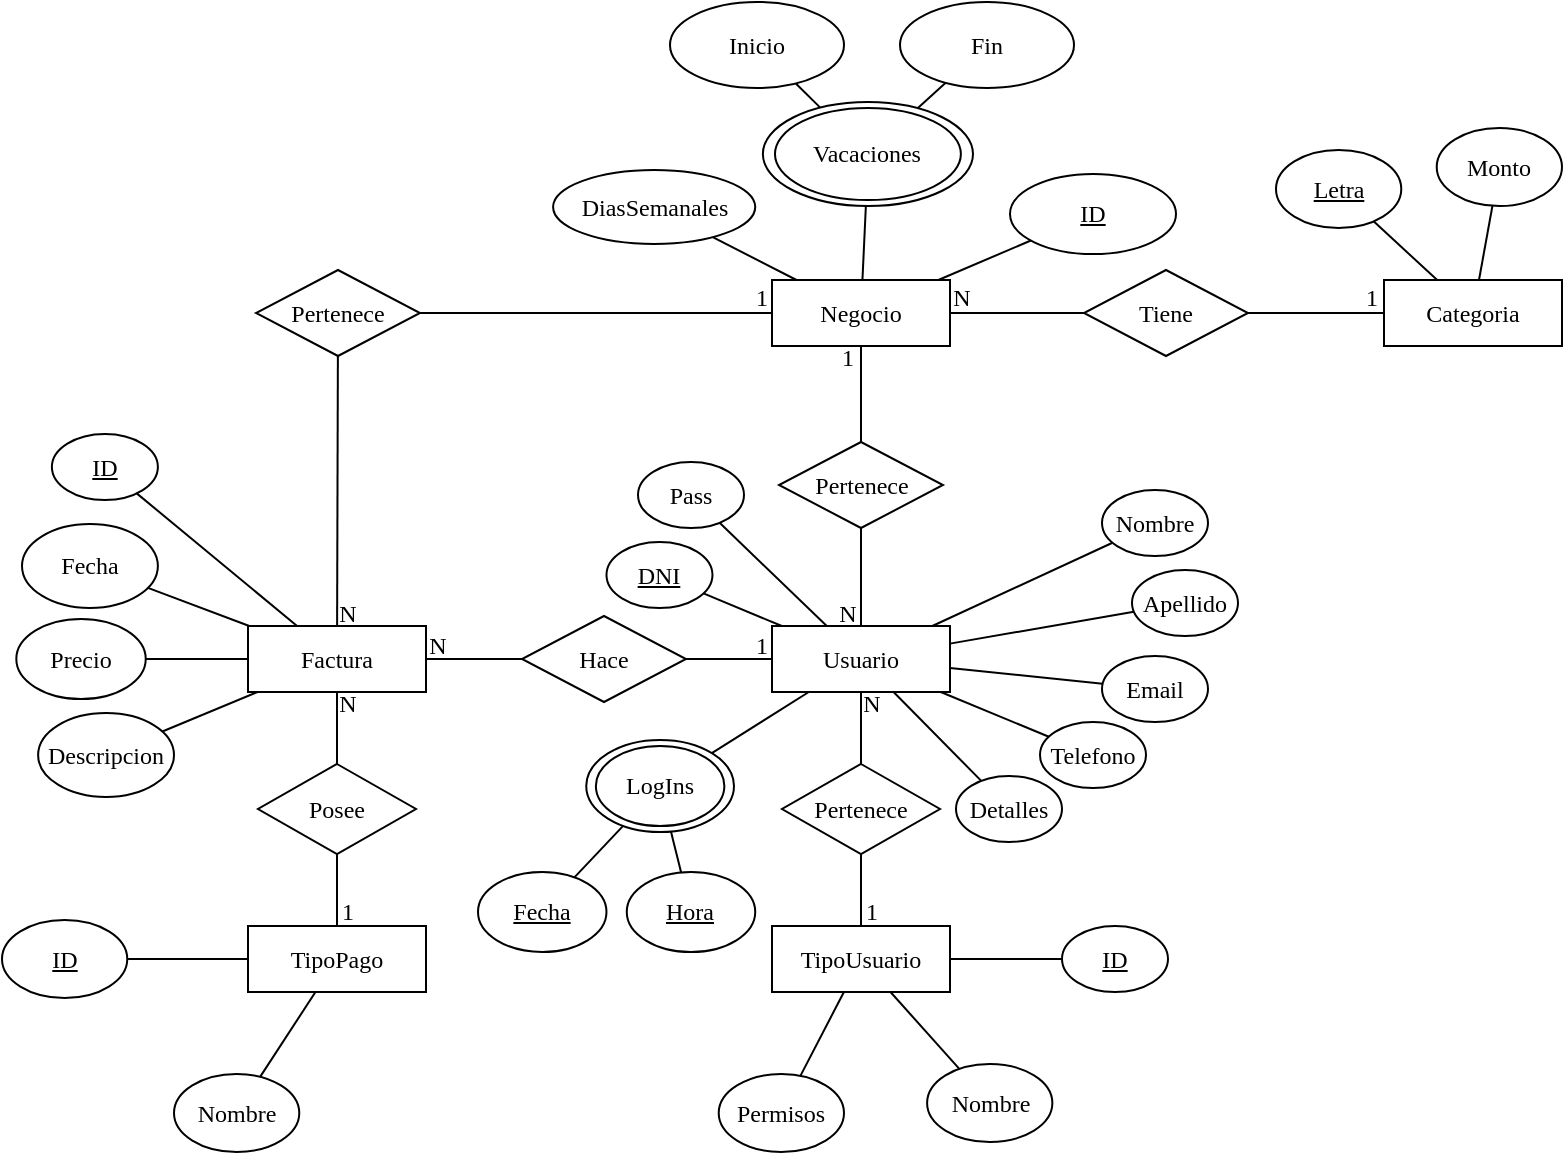 <mxfile version="21.5.1" type="device">
  <diagram name="Page-1" id="VKV5fWskVNbrGxCBZXer">
    <mxGraphModel dx="1404" dy="806" grid="0" gridSize="10" guides="1" tooltips="1" connect="1" arrows="1" fold="1" page="1" pageScale="1" pageWidth="850" pageHeight="1100" math="0" shadow="0">
      <root>
        <mxCell id="0" />
        <mxCell id="1" parent="0" />
        <mxCell id="X5IJ7aSmPouwrepY8p-t-10" style="rounded=0;orthogonalLoop=1;jettySize=auto;html=1;strokeColor=default;endArrow=none;endFill=0;" parent="1" source="X5IJ7aSmPouwrepY8p-t-1" target="X5IJ7aSmPouwrepY8p-t-6" edge="1">
          <mxGeometry relative="1" as="geometry" />
        </mxCell>
        <mxCell id="OE_8wSYrfJ4C9EAn1lsl-13" style="rounded=0;orthogonalLoop=1;jettySize=auto;html=1;endArrow=none;endFill=0;" parent="1" source="X5IJ7aSmPouwrepY8p-t-1" target="OE_8wSYrfJ4C9EAn1lsl-12" edge="1">
          <mxGeometry relative="1" as="geometry" />
        </mxCell>
        <mxCell id="X5IJ7aSmPouwrepY8p-t-1" value="Factura" style="rounded=0;whiteSpace=wrap;html=1;strokeWidth=1;fontFamily=Calibri;" parent="1" vertex="1">
          <mxGeometry x="145" y="467" width="89" height="33" as="geometry" />
        </mxCell>
        <mxCell id="X5IJ7aSmPouwrepY8p-t-12" style="rounded=0;orthogonalLoop=1;jettySize=auto;html=1;endArrow=none;endFill=0;" parent="1" source="X5IJ7aSmPouwrepY8p-t-2" target="X5IJ7aSmPouwrepY8p-t-7" edge="1">
          <mxGeometry relative="1" as="geometry" />
        </mxCell>
        <mxCell id="cLAVBo9X6maSiX_uprZa-6" style="rounded=0;orthogonalLoop=1;jettySize=auto;html=1;endArrow=none;endFill=0;" parent="1" source="X5IJ7aSmPouwrepY8p-t-2" target="cLAVBo9X6maSiX_uprZa-1" edge="1">
          <mxGeometry relative="1" as="geometry" />
        </mxCell>
        <mxCell id="cLAVBo9X6maSiX_uprZa-7" style="rounded=0;orthogonalLoop=1;jettySize=auto;html=1;endArrow=none;endFill=0;" parent="1" source="X5IJ7aSmPouwrepY8p-t-2" target="cLAVBo9X6maSiX_uprZa-3" edge="1">
          <mxGeometry relative="1" as="geometry" />
        </mxCell>
        <mxCell id="cLAVBo9X6maSiX_uprZa-8" style="rounded=0;orthogonalLoop=1;jettySize=auto;html=1;endArrow=none;endFill=0;" parent="1" source="X5IJ7aSmPouwrepY8p-t-2" target="cLAVBo9X6maSiX_uprZa-5" edge="1">
          <mxGeometry relative="1" as="geometry" />
        </mxCell>
        <mxCell id="B6pwUaD10gf1_Lf500IL-5" style="rounded=0;orthogonalLoop=1;jettySize=auto;html=1;endArrow=none;endFill=0;" parent="1" source="X5IJ7aSmPouwrepY8p-t-2" target="B6pwUaD10gf1_Lf500IL-4" edge="1">
          <mxGeometry relative="1" as="geometry" />
        </mxCell>
        <mxCell id="X5IJ7aSmPouwrepY8p-t-2" value="Usuario" style="rounded=0;whiteSpace=wrap;html=1;strokeWidth=1;fontFamily=Calibri;" parent="1" vertex="1">
          <mxGeometry x="407" y="467" width="89" height="33" as="geometry" />
        </mxCell>
        <mxCell id="X5IJ7aSmPouwrepY8p-t-3" value="TipoUsuario" style="rounded=0;whiteSpace=wrap;html=1;strokeWidth=1;fontFamily=Calibri;" parent="1" vertex="1">
          <mxGeometry x="407" y="617" width="89" height="33" as="geometry" />
        </mxCell>
        <mxCell id="X5IJ7aSmPouwrepY8p-t-5" value="Categoria" style="rounded=0;whiteSpace=wrap;html=1;strokeWidth=1;fontFamily=Calibri;" parent="1" vertex="1">
          <mxGeometry x="713" y="294" width="89" height="33" as="geometry" />
        </mxCell>
        <mxCell id="X5IJ7aSmPouwrepY8p-t-11" style="rounded=0;orthogonalLoop=1;jettySize=auto;html=1;endArrow=none;endFill=0;" parent="1" source="X5IJ7aSmPouwrepY8p-t-6" target="X5IJ7aSmPouwrepY8p-t-2" edge="1">
          <mxGeometry relative="1" as="geometry" />
        </mxCell>
        <mxCell id="X5IJ7aSmPouwrepY8p-t-6" value="Hace" style="rhombus;whiteSpace=wrap;html=1;strokeWidth=1;fontFamily=Calibri;" parent="1" vertex="1">
          <mxGeometry x="282" y="462" width="82" height="43" as="geometry" />
        </mxCell>
        <mxCell id="X5IJ7aSmPouwrepY8p-t-13" style="rounded=0;orthogonalLoop=1;jettySize=auto;html=1;endArrow=none;endFill=0;" parent="1" source="X5IJ7aSmPouwrepY8p-t-7" target="X5IJ7aSmPouwrepY8p-t-3" edge="1">
          <mxGeometry relative="1" as="geometry" />
        </mxCell>
        <mxCell id="X5IJ7aSmPouwrepY8p-t-7" value="Pertenece" style="rhombus;whiteSpace=wrap;html=1;strokeWidth=1;fontFamily=Calibri;" parent="1" vertex="1">
          <mxGeometry x="412" y="536" width="79" height="45" as="geometry" />
        </mxCell>
        <mxCell id="X5IJ7aSmPouwrepY8p-t-14" value="&lt;u&gt;ID&lt;/u&gt;" style="ellipse;whiteSpace=wrap;html=1;strokeWidth=1;fontFamily=Calibri;" parent="1" vertex="1">
          <mxGeometry x="46.94" y="371" width="53" height="33" as="geometry" />
        </mxCell>
        <mxCell id="X5IJ7aSmPouwrepY8p-t-15" value="Fecha" style="ellipse;whiteSpace=wrap;html=1;strokeWidth=1;fontFamily=Calibri;" parent="1" vertex="1">
          <mxGeometry x="32.0" y="416" width="67.94" height="42" as="geometry" />
        </mxCell>
        <mxCell id="X5IJ7aSmPouwrepY8p-t-18" value="Precio" style="ellipse;whiteSpace=wrap;html=1;strokeWidth=1;fontFamily=Calibri;" parent="1" vertex="1">
          <mxGeometry x="29.16" y="463.5" width="64.71" height="40" as="geometry" />
        </mxCell>
        <mxCell id="X5IJ7aSmPouwrepY8p-t-20" value="&lt;u&gt;DNI&lt;/u&gt;" style="ellipse;whiteSpace=wrap;html=1;strokeWidth=1;fontFamily=Calibri;" parent="1" vertex="1">
          <mxGeometry x="324.24" y="425" width="53" height="33" as="geometry" />
        </mxCell>
        <mxCell id="X5IJ7aSmPouwrepY8p-t-21" value="Nombre" style="ellipse;whiteSpace=wrap;html=1;strokeWidth=1;fontFamily=Calibri;" parent="1" vertex="1">
          <mxGeometry x="572" y="399" width="53" height="33" as="geometry" />
        </mxCell>
        <mxCell id="X5IJ7aSmPouwrepY8p-t-22" value="Apellido" style="ellipse;whiteSpace=wrap;html=1;strokeWidth=1;fontFamily=Calibri;" parent="1" vertex="1">
          <mxGeometry x="587" y="439" width="53" height="33" as="geometry" />
        </mxCell>
        <mxCell id="X5IJ7aSmPouwrepY8p-t-23" value="Pass" style="ellipse;whiteSpace=wrap;html=1;strokeWidth=1;fontFamily=Calibri;" parent="1" vertex="1">
          <mxGeometry x="340" y="385" width="53" height="33" as="geometry" />
        </mxCell>
        <mxCell id="X5IJ7aSmPouwrepY8p-t-25" value="&lt;u&gt;ID&lt;/u&gt;" style="ellipse;whiteSpace=wrap;html=1;strokeWidth=1;fontFamily=Calibri;" parent="1" vertex="1">
          <mxGeometry x="552" y="617" width="53" height="33" as="geometry" />
        </mxCell>
        <mxCell id="X5IJ7aSmPouwrepY8p-t-26" value="Nombre" style="ellipse;whiteSpace=wrap;html=1;strokeWidth=1;fontFamily=Calibri;" parent="1" vertex="1">
          <mxGeometry x="484.55" y="686" width="62.63" height="39" as="geometry" />
        </mxCell>
        <mxCell id="X5IJ7aSmPouwrepY8p-t-27" value="Permisos" style="ellipse;whiteSpace=wrap;html=1;strokeWidth=1;fontFamily=Calibri;" parent="1" vertex="1">
          <mxGeometry x="380.36" y="691" width="62.64" height="39" as="geometry" />
        </mxCell>
        <mxCell id="X5IJ7aSmPouwrepY8p-t-28" value="&lt;u&gt;Letra&lt;/u&gt;" style="ellipse;whiteSpace=wrap;html=1;strokeWidth=1;fontFamily=Calibri;" parent="1" vertex="1">
          <mxGeometry x="659.0" y="229" width="62.64" height="39" as="geometry" />
        </mxCell>
        <mxCell id="X5IJ7aSmPouwrepY8p-t-29" value="Monto" style="ellipse;whiteSpace=wrap;html=1;strokeWidth=1;fontFamily=Calibri;" parent="1" vertex="1">
          <mxGeometry x="739.36" y="218" width="62.64" height="39" as="geometry" />
        </mxCell>
        <mxCell id="X5IJ7aSmPouwrepY8p-t-30" value="" style="endArrow=none;html=1;rounded=0;" parent="1" source="X5IJ7aSmPouwrepY8p-t-1" target="X5IJ7aSmPouwrepY8p-t-14" edge="1">
          <mxGeometry width="50" height="50" relative="1" as="geometry">
            <mxPoint x="140.09" y="472" as="sourcePoint" />
            <mxPoint x="190.09" y="422" as="targetPoint" />
          </mxGeometry>
        </mxCell>
        <mxCell id="X5IJ7aSmPouwrepY8p-t-31" value="" style="endArrow=none;html=1;rounded=0;" parent="1" source="X5IJ7aSmPouwrepY8p-t-1" target="X5IJ7aSmPouwrepY8p-t-15" edge="1">
          <mxGeometry width="50" height="50" relative="1" as="geometry">
            <mxPoint x="161.5" y="480" as="sourcePoint" />
            <mxPoint x="161.5" y="431" as="targetPoint" />
          </mxGeometry>
        </mxCell>
        <mxCell id="X5IJ7aSmPouwrepY8p-t-32" value="" style="endArrow=none;html=1;rounded=0;" parent="1" source="X5IJ7aSmPouwrepY8p-t-1" target="X5IJ7aSmPouwrepY8p-t-18" edge="1">
          <mxGeometry width="50" height="50" relative="1" as="geometry">
            <mxPoint x="133.9" y="508.13" as="sourcePoint" />
            <mxPoint x="112" y="477" as="targetPoint" />
          </mxGeometry>
        </mxCell>
        <mxCell id="X5IJ7aSmPouwrepY8p-t-34" value="" style="endArrow=none;html=1;rounded=0;" parent="1" source="X5IJ7aSmPouwrepY8p-t-5" target="X5IJ7aSmPouwrepY8p-t-28" edge="1">
          <mxGeometry width="50" height="50" relative="1" as="geometry">
            <mxPoint x="539" y="241" as="sourcePoint" />
            <mxPoint x="422.93" y="212" as="targetPoint" />
          </mxGeometry>
        </mxCell>
        <mxCell id="X5IJ7aSmPouwrepY8p-t-35" value="" style="endArrow=none;html=1;rounded=0;" parent="1" source="X5IJ7aSmPouwrepY8p-t-5" target="X5IJ7aSmPouwrepY8p-t-29" edge="1">
          <mxGeometry width="50" height="50" relative="1" as="geometry">
            <mxPoint x="460.36" y="311.5" as="sourcePoint" />
            <mxPoint x="431.36" y="290.5" as="targetPoint" />
          </mxGeometry>
        </mxCell>
        <mxCell id="X5IJ7aSmPouwrepY8p-t-36" value="" style="endArrow=none;html=1;rounded=0;" parent="1" source="X5IJ7aSmPouwrepY8p-t-27" target="X5IJ7aSmPouwrepY8p-t-3" edge="1">
          <mxGeometry width="50" height="50" relative="1" as="geometry">
            <mxPoint x="337.36" y="645" as="sourcePoint" />
            <mxPoint x="301.36" y="676" as="targetPoint" />
          </mxGeometry>
        </mxCell>
        <mxCell id="X5IJ7aSmPouwrepY8p-t-37" value="" style="endArrow=none;html=1;rounded=0;" parent="1" source="X5IJ7aSmPouwrepY8p-t-26" target="X5IJ7aSmPouwrepY8p-t-3" edge="1">
          <mxGeometry width="50" height="50" relative="1" as="geometry">
            <mxPoint x="464.32" y="697" as="sourcePoint" />
            <mxPoint x="481.32" y="656" as="targetPoint" />
          </mxGeometry>
        </mxCell>
        <mxCell id="X5IJ7aSmPouwrepY8p-t-38" value="" style="endArrow=none;html=1;rounded=0;" parent="1" source="X5IJ7aSmPouwrepY8p-t-25" target="X5IJ7aSmPouwrepY8p-t-3" edge="1">
          <mxGeometry width="50" height="50" relative="1" as="geometry">
            <mxPoint x="560.25" y="663" as="sourcePoint" />
            <mxPoint x="518.25" y="627" as="targetPoint" />
          </mxGeometry>
        </mxCell>
        <mxCell id="X5IJ7aSmPouwrepY8p-t-39" value="" style="endArrow=none;html=1;rounded=0;" parent="1" source="X5IJ7aSmPouwrepY8p-t-23" target="X5IJ7aSmPouwrepY8p-t-2" edge="1">
          <mxGeometry width="50" height="50" relative="1" as="geometry">
            <mxPoint x="557" y="505.5" as="sourcePoint" />
            <mxPoint x="501" y="505.5" as="targetPoint" />
          </mxGeometry>
        </mxCell>
        <mxCell id="X5IJ7aSmPouwrepY8p-t-40" value="" style="endArrow=none;html=1;rounded=0;" parent="1" source="X5IJ7aSmPouwrepY8p-t-22" target="X5IJ7aSmPouwrepY8p-t-2" edge="1">
          <mxGeometry width="50" height="50" relative="1" as="geometry">
            <mxPoint x="528" y="439.5" as="sourcePoint" />
            <mxPoint x="458" y="440.5" as="targetPoint" />
          </mxGeometry>
        </mxCell>
        <mxCell id="X5IJ7aSmPouwrepY8p-t-41" value="" style="endArrow=none;html=1;rounded=0;" parent="1" source="X5IJ7aSmPouwrepY8p-t-21" target="X5IJ7aSmPouwrepY8p-t-2" edge="1">
          <mxGeometry width="50" height="50" relative="1" as="geometry">
            <mxPoint x="488.25" y="432" as="sourcePoint" />
            <mxPoint x="434" y="466" as="targetPoint" />
          </mxGeometry>
        </mxCell>
        <mxCell id="X5IJ7aSmPouwrepY8p-t-42" value="" style="endArrow=none;html=1;rounded=0;" parent="1" source="X5IJ7aSmPouwrepY8p-t-20" target="X5IJ7aSmPouwrepY8p-t-2" edge="1">
          <mxGeometry width="50" height="50" relative="1" as="geometry">
            <mxPoint x="458.5" y="422" as="sourcePoint" />
            <mxPoint x="413.5" y="469" as="targetPoint" />
          </mxGeometry>
        </mxCell>
        <mxCell id="X5IJ7aSmPouwrepY8p-t-43" value="1" style="text;html=1;strokeColor=none;fillColor=none;align=center;verticalAlign=middle;whiteSpace=wrap;rounded=0;fontFamily=Calibri;" parent="1" vertex="1">
          <mxGeometry x="393" y="468" width="18" height="18" as="geometry" />
        </mxCell>
        <mxCell id="X5IJ7aSmPouwrepY8p-t-44" value="N" style="text;html=1;strokeColor=none;fillColor=none;align=center;verticalAlign=middle;whiteSpace=wrap;rounded=0;fontFamily=Calibri;" parent="1" vertex="1">
          <mxGeometry x="231" y="468" width="18" height="18" as="geometry" />
        </mxCell>
        <mxCell id="X5IJ7aSmPouwrepY8p-t-45" value="N" style="text;html=1;strokeColor=none;fillColor=none;align=center;verticalAlign=middle;whiteSpace=wrap;rounded=0;fontFamily=Calibri;" parent="1" vertex="1">
          <mxGeometry x="448" y="497" width="18" height="18" as="geometry" />
        </mxCell>
        <mxCell id="X5IJ7aSmPouwrepY8p-t-46" value="1" style="text;html=1;strokeColor=none;fillColor=none;align=center;verticalAlign=middle;whiteSpace=wrap;rounded=0;fontFamily=Calibri;" parent="1" vertex="1">
          <mxGeometry x="448" y="601" width="18" height="18" as="geometry" />
        </mxCell>
        <mxCell id="OE_8wSYrfJ4C9EAn1lsl-12" value="Descripcion" style="ellipse;whiteSpace=wrap;html=1;strokeWidth=1;fontFamily=Calibri;" parent="1" vertex="1">
          <mxGeometry x="40.06" y="510.5" width="67.94" height="42" as="geometry" />
        </mxCell>
        <mxCell id="4tFWXEdJtfgfm28HoBwE-1" value="TipoPago" style="rounded=0;whiteSpace=wrap;html=1;strokeWidth=1;fontFamily=Calibri;" parent="1" vertex="1">
          <mxGeometry x="145" y="617" width="89" height="33" as="geometry" />
        </mxCell>
        <mxCell id="4tFWXEdJtfgfm28HoBwE-2" value="&lt;u&gt;ID&lt;/u&gt;" style="ellipse;whiteSpace=wrap;html=1;strokeWidth=1;fontFamily=Calibri;" parent="1" vertex="1">
          <mxGeometry x="22" y="614" width="62.64" height="39" as="geometry" />
        </mxCell>
        <mxCell id="4tFWXEdJtfgfm28HoBwE-3" value="Nombre" style="ellipse;whiteSpace=wrap;html=1;strokeWidth=1;fontFamily=Calibri;" parent="1" vertex="1">
          <mxGeometry x="108" y="691" width="62.64" height="39" as="geometry" />
        </mxCell>
        <mxCell id="4tFWXEdJtfgfm28HoBwE-4" value="" style="endArrow=none;html=1;rounded=0;" parent="1" source="4tFWXEdJtfgfm28HoBwE-1" target="4tFWXEdJtfgfm28HoBwE-2" edge="1">
          <mxGeometry width="50" height="50" relative="1" as="geometry">
            <mxPoint x="153.93" y="574" as="sourcePoint" />
            <mxPoint x="117.93" y="599" as="targetPoint" />
          </mxGeometry>
        </mxCell>
        <mxCell id="4tFWXEdJtfgfm28HoBwE-5" value="" style="endArrow=none;html=1;rounded=0;" parent="1" source="4tFWXEdJtfgfm28HoBwE-1" target="4tFWXEdJtfgfm28HoBwE-3" edge="1">
          <mxGeometry width="50" height="50" relative="1" as="geometry">
            <mxPoint x="155.36" y="698.5" as="sourcePoint" />
            <mxPoint x="126.36" y="677.5" as="targetPoint" />
          </mxGeometry>
        </mxCell>
        <mxCell id="4tFWXEdJtfgfm28HoBwE-9" style="rounded=0;orthogonalLoop=1;jettySize=auto;html=1;endArrow=none;endFill=0;" parent="1" source="X5IJ7aSmPouwrepY8p-t-1" target="4tFWXEdJtfgfm28HoBwE-11" edge="1">
          <mxGeometry relative="1" as="geometry">
            <mxPoint x="190" y="500" as="sourcePoint" />
          </mxGeometry>
        </mxCell>
        <mxCell id="4tFWXEdJtfgfm28HoBwE-10" style="rounded=0;orthogonalLoop=1;jettySize=auto;html=1;endArrow=none;endFill=0;" parent="1" source="4tFWXEdJtfgfm28HoBwE-11" target="4tFWXEdJtfgfm28HoBwE-1" edge="1">
          <mxGeometry relative="1" as="geometry">
            <mxPoint x="190" y="617" as="targetPoint" />
          </mxGeometry>
        </mxCell>
        <mxCell id="4tFWXEdJtfgfm28HoBwE-11" value="Posee" style="rhombus;whiteSpace=wrap;html=1;strokeWidth=1;fontFamily=Calibri;" parent="1" vertex="1">
          <mxGeometry x="150" y="536" width="79" height="45" as="geometry" />
        </mxCell>
        <mxCell id="4tFWXEdJtfgfm28HoBwE-12" value="N" style="text;html=1;strokeColor=none;fillColor=none;align=center;verticalAlign=middle;whiteSpace=wrap;rounded=0;fontFamily=Calibri;" parent="1" vertex="1">
          <mxGeometry x="186" y="497" width="18" height="18" as="geometry" />
        </mxCell>
        <mxCell id="4tFWXEdJtfgfm28HoBwE-13" value="1" style="text;html=1;strokeColor=none;fillColor=none;align=center;verticalAlign=middle;whiteSpace=wrap;rounded=0;fontFamily=Calibri;" parent="1" vertex="1">
          <mxGeometry x="186" y="601" width="18" height="18" as="geometry" />
        </mxCell>
        <mxCell id="cLAVBo9X6maSiX_uprZa-1" value="Email" style="ellipse;whiteSpace=wrap;html=1;strokeWidth=1;fontFamily=Calibri;" parent="1" vertex="1">
          <mxGeometry x="572" y="482" width="53" height="33" as="geometry" />
        </mxCell>
        <mxCell id="cLAVBo9X6maSiX_uprZa-3" value="Telefono" style="ellipse;whiteSpace=wrap;html=1;strokeWidth=1;fontFamily=Calibri;" parent="1" vertex="1">
          <mxGeometry x="541.0" y="515" width="53" height="33" as="geometry" />
        </mxCell>
        <mxCell id="cLAVBo9X6maSiX_uprZa-5" value="Detalles" style="ellipse;whiteSpace=wrap;html=1;strokeWidth=1;fontFamily=Calibri;" parent="1" vertex="1">
          <mxGeometry x="499" y="542" width="53" height="33" as="geometry" />
        </mxCell>
        <mxCell id="B6pwUaD10gf1_Lf500IL-8" style="rounded=0;orthogonalLoop=1;jettySize=auto;html=1;endArrow=none;endFill=0;" parent="1" source="B6pwUaD10gf1_Lf500IL-3" target="B6pwUaD10gf1_Lf500IL-7" edge="1">
          <mxGeometry relative="1" as="geometry" />
        </mxCell>
        <mxCell id="B6pwUaD10gf1_Lf500IL-11" style="rounded=0;orthogonalLoop=1;jettySize=auto;html=1;endArrow=none;endFill=0;" parent="1" source="B6pwUaD10gf1_Lf500IL-3" target="B6pwUaD10gf1_Lf500IL-10" edge="1">
          <mxGeometry relative="1" as="geometry" />
        </mxCell>
        <mxCell id="B6pwUaD10gf1_Lf500IL-24" style="rounded=0;orthogonalLoop=1;jettySize=auto;html=1;endArrow=none;endFill=0;" parent="1" source="B6pwUaD10gf1_Lf500IL-3" target="B6pwUaD10gf1_Lf500IL-21" edge="1">
          <mxGeometry relative="1" as="geometry" />
        </mxCell>
        <mxCell id="-502DoXSNvn7BtNYB_IB-12" style="rounded=0;orthogonalLoop=1;jettySize=auto;html=1;endArrow=none;endFill=0;" parent="1" source="B6pwUaD10gf1_Lf500IL-3" target="-502DoXSNvn7BtNYB_IB-11" edge="1">
          <mxGeometry relative="1" as="geometry" />
        </mxCell>
        <mxCell id="B6pwUaD10gf1_Lf500IL-3" value="Negocio" style="rounded=0;whiteSpace=wrap;html=1;strokeWidth=1;fontFamily=Calibri;" parent="1" vertex="1">
          <mxGeometry x="407" y="294" width="89" height="33" as="geometry" />
        </mxCell>
        <mxCell id="-502DoXSNvn7BtNYB_IB-9" style="rounded=0;orthogonalLoop=1;jettySize=auto;html=1;endArrow=none;endFill=0;" parent="1" source="B6pwUaD10gf1_Lf500IL-4" target="B6pwUaD10gf1_Lf500IL-3" edge="1">
          <mxGeometry relative="1" as="geometry" />
        </mxCell>
        <mxCell id="B6pwUaD10gf1_Lf500IL-4" value="Pertenece" style="rhombus;whiteSpace=wrap;html=1;strokeWidth=1;fontFamily=Calibri;" parent="1" vertex="1">
          <mxGeometry x="410.5" y="375" width="82" height="43" as="geometry" />
        </mxCell>
        <mxCell id="B6pwUaD10gf1_Lf500IL-9" style="rounded=0;orthogonalLoop=1;jettySize=auto;html=1;endArrow=none;endFill=0;" parent="1" source="B6pwUaD10gf1_Lf500IL-7" target="X5IJ7aSmPouwrepY8p-t-5" edge="1">
          <mxGeometry relative="1" as="geometry">
            <mxPoint x="494" y="189" as="sourcePoint" />
          </mxGeometry>
        </mxCell>
        <mxCell id="B6pwUaD10gf1_Lf500IL-7" value="Tiene" style="rhombus;whiteSpace=wrap;html=1;strokeWidth=1;fontFamily=Calibri;" parent="1" vertex="1">
          <mxGeometry x="563.0" y="289" width="82" height="43" as="geometry" />
        </mxCell>
        <mxCell id="B6pwUaD10gf1_Lf500IL-10" value="DiasSemanales" style="ellipse;whiteSpace=wrap;html=1;strokeWidth=1;fontFamily=Calibri;" parent="1" vertex="1">
          <mxGeometry x="297.55" y="239" width="101.07" height="37" as="geometry" />
        </mxCell>
        <mxCell id="B6pwUaD10gf1_Lf500IL-17" style="rounded=0;orthogonalLoop=1;jettySize=auto;html=1;endArrow=none;endFill=0;" parent="1" source="B6pwUaD10gf1_Lf500IL-12" target="B6pwUaD10gf1_Lf500IL-3" edge="1">
          <mxGeometry relative="1" as="geometry" />
        </mxCell>
        <mxCell id="B6pwUaD10gf1_Lf500IL-18" style="rounded=0;orthogonalLoop=1;jettySize=auto;html=1;endArrow=none;endFill=0;" parent="1" source="B6pwUaD10gf1_Lf500IL-12" target="B6pwUaD10gf1_Lf500IL-13" edge="1">
          <mxGeometry relative="1" as="geometry" />
        </mxCell>
        <mxCell id="B6pwUaD10gf1_Lf500IL-19" style="rounded=0;orthogonalLoop=1;jettySize=auto;html=1;endArrow=none;endFill=0;" parent="1" source="B6pwUaD10gf1_Lf500IL-12" target="B6pwUaD10gf1_Lf500IL-14" edge="1">
          <mxGeometry relative="1" as="geometry" />
        </mxCell>
        <mxCell id="B6pwUaD10gf1_Lf500IL-12" value="" style="ellipse;whiteSpace=wrap;html=1;strokeWidth=1;fontFamily=Calibri;" parent="1" vertex="1">
          <mxGeometry x="402.43" y="205" width="105.07" height="52" as="geometry" />
        </mxCell>
        <mxCell id="B6pwUaD10gf1_Lf500IL-13" value="Inicio" style="ellipse;whiteSpace=wrap;html=1;strokeWidth=1;fontFamily=Calibri;" parent="1" vertex="1">
          <mxGeometry x="356" y="155" width="87" height="43" as="geometry" />
        </mxCell>
        <mxCell id="B6pwUaD10gf1_Lf500IL-14" value="Fin" style="ellipse;whiteSpace=wrap;html=1;strokeWidth=1;fontFamily=Calibri;" parent="1" vertex="1">
          <mxGeometry x="471" y="155" width="87" height="43" as="geometry" />
        </mxCell>
        <mxCell id="B6pwUaD10gf1_Lf500IL-21" value="&lt;u&gt;ID&lt;/u&gt;" style="ellipse;whiteSpace=wrap;html=1;strokeWidth=1;fontFamily=Calibri;" parent="1" vertex="1">
          <mxGeometry x="526" y="241" width="83" height="40" as="geometry" />
        </mxCell>
        <mxCell id="B6pwUaD10gf1_Lf500IL-26" value="1" style="text;html=1;strokeColor=none;fillColor=none;align=center;verticalAlign=middle;whiteSpace=wrap;rounded=0;fontFamily=Calibri;" parent="1" vertex="1">
          <mxGeometry x="436" y="324" width="18" height="18" as="geometry" />
        </mxCell>
        <mxCell id="B6pwUaD10gf1_Lf500IL-27" value="N" style="text;html=1;strokeColor=none;fillColor=none;align=center;verticalAlign=middle;whiteSpace=wrap;rounded=0;fontFamily=Calibri;" parent="1" vertex="1">
          <mxGeometry x="436" y="452" width="18" height="18" as="geometry" />
        </mxCell>
        <mxCell id="B6pwUaD10gf1_Lf500IL-28" value="N" style="text;html=1;strokeColor=none;fillColor=none;align=center;verticalAlign=middle;whiteSpace=wrap;rounded=0;fontFamily=Calibri;" parent="1" vertex="1">
          <mxGeometry x="492.5" y="294" width="18" height="18" as="geometry" />
        </mxCell>
        <mxCell id="B6pwUaD10gf1_Lf500IL-29" value="1" style="text;html=1;strokeColor=none;fillColor=none;align=center;verticalAlign=middle;whiteSpace=wrap;rounded=0;fontFamily=Calibri;" parent="1" vertex="1">
          <mxGeometry x="698" y="294" width="18" height="18" as="geometry" />
        </mxCell>
        <mxCell id="B6pwUaD10gf1_Lf500IL-43" style="rounded=0;orthogonalLoop=1;jettySize=auto;html=1;endArrow=none;endFill=0;" parent="1" source="B6pwUaD10gf1_Lf500IL-35" target="X5IJ7aSmPouwrepY8p-t-2" edge="1">
          <mxGeometry relative="1" as="geometry" />
        </mxCell>
        <mxCell id="B6pwUaD10gf1_Lf500IL-35" value="" style="ellipse;whiteSpace=wrap;html=1;strokeWidth=1;fontFamily=Calibri;" parent="1" vertex="1">
          <mxGeometry x="314.12" y="524" width="73.88" height="46" as="geometry" />
        </mxCell>
        <mxCell id="B6pwUaD10gf1_Lf500IL-37" value="LogIns" style="ellipse;whiteSpace=wrap;html=1;strokeWidth=1;fontFamily=Calibri;" parent="1" vertex="1">
          <mxGeometry x="318.94" y="527" width="64.24" height="40" as="geometry" />
        </mxCell>
        <mxCell id="B6pwUaD10gf1_Lf500IL-41" style="rounded=0;orthogonalLoop=1;jettySize=auto;html=1;endArrow=none;endFill=0;" parent="1" source="B6pwUaD10gf1_Lf500IL-38" target="B6pwUaD10gf1_Lf500IL-35" edge="1">
          <mxGeometry relative="1" as="geometry" />
        </mxCell>
        <mxCell id="B6pwUaD10gf1_Lf500IL-38" value="&lt;u&gt;Fecha&lt;/u&gt;" style="ellipse;whiteSpace=wrap;html=1;strokeWidth=1;fontFamily=Calibri;" parent="1" vertex="1">
          <mxGeometry x="260" y="590" width="64.24" height="40" as="geometry" />
        </mxCell>
        <mxCell id="B6pwUaD10gf1_Lf500IL-42" style="rounded=0;orthogonalLoop=1;jettySize=auto;html=1;endArrow=none;endFill=0;" parent="1" source="B6pwUaD10gf1_Lf500IL-39" target="B6pwUaD10gf1_Lf500IL-35" edge="1">
          <mxGeometry relative="1" as="geometry" />
        </mxCell>
        <mxCell id="B6pwUaD10gf1_Lf500IL-39" value="&lt;u&gt;Hora&lt;/u&gt;" style="ellipse;whiteSpace=wrap;html=1;strokeWidth=1;fontFamily=Calibri;" parent="1" vertex="1">
          <mxGeometry x="334.38" y="590" width="64.24" height="40" as="geometry" />
        </mxCell>
        <mxCell id="-502DoXSNvn7BtNYB_IB-4" value="Vacaciones" style="ellipse;whiteSpace=wrap;html=1;strokeWidth=1;fontFamily=Calibri;" parent="1" vertex="1">
          <mxGeometry x="408.49" y="208" width="92.95" height="46" as="geometry" />
        </mxCell>
        <mxCell id="-502DoXSNvn7BtNYB_IB-13" style="rounded=0;orthogonalLoop=1;jettySize=auto;html=1;endArrow=none;endFill=0;" parent="1" source="-502DoXSNvn7BtNYB_IB-11" target="X5IJ7aSmPouwrepY8p-t-1" edge="1">
          <mxGeometry relative="1" as="geometry" />
        </mxCell>
        <mxCell id="-502DoXSNvn7BtNYB_IB-11" value="Pertenece" style="rhombus;whiteSpace=wrap;html=1;strokeWidth=1;fontFamily=Calibri;" parent="1" vertex="1">
          <mxGeometry x="149" y="289" width="82" height="43" as="geometry" />
        </mxCell>
        <mxCell id="-502DoXSNvn7BtNYB_IB-15" value="1" style="text;html=1;strokeColor=none;fillColor=none;align=center;verticalAlign=middle;whiteSpace=wrap;rounded=0;fontFamily=Calibri;" parent="1" vertex="1">
          <mxGeometry x="392.5" y="294" width="18" height="18" as="geometry" />
        </mxCell>
        <mxCell id="-502DoXSNvn7BtNYB_IB-16" value="N" style="text;html=1;strokeColor=none;fillColor=none;align=center;verticalAlign=middle;whiteSpace=wrap;rounded=0;fontFamily=Calibri;" parent="1" vertex="1">
          <mxGeometry x="186" y="452" width="18" height="18" as="geometry" />
        </mxCell>
      </root>
    </mxGraphModel>
  </diagram>
</mxfile>
